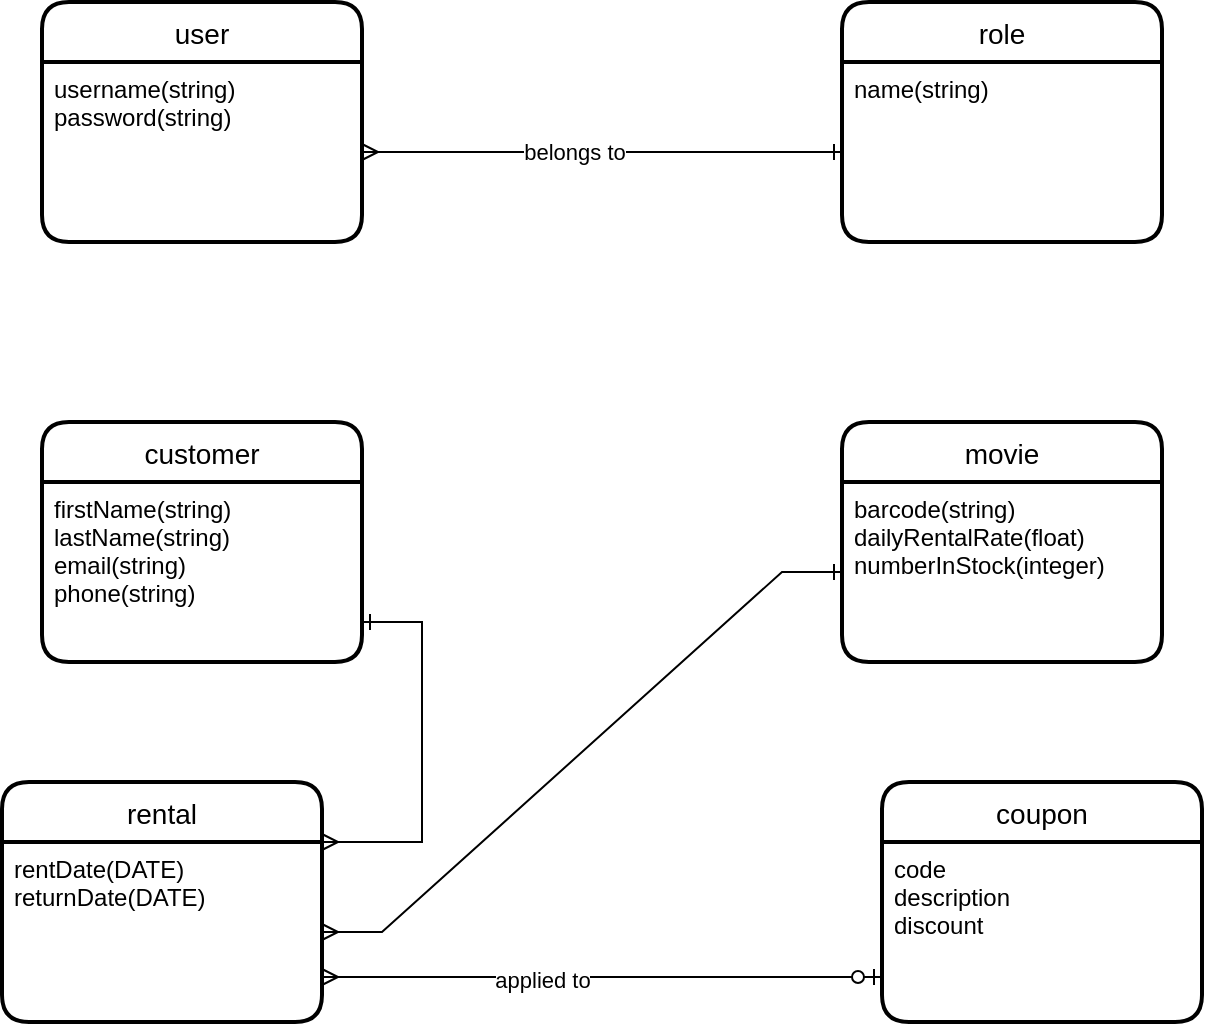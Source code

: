 <mxfile version="14.6.10" type="github">
  <diagram id="YViYlU2Cfpw91xuOrRHd" name="Page-1">
    <mxGraphModel dx="976" dy="1687" grid="1" gridSize="10" guides="1" tooltips="1" connect="1" arrows="1" fold="1" page="1" pageScale="1" pageWidth="850" pageHeight="1100" math="0" shadow="0">
      <root>
        <mxCell id="0" />
        <mxCell id="1" parent="0" />
        <mxCell id="0DNDzNzhYgWVqlKoG2N6-1" value="customer" style="swimlane;childLayout=stackLayout;horizontal=1;startSize=30;horizontalStack=0;rounded=1;fontSize=14;fontStyle=0;strokeWidth=2;resizeParent=0;resizeLast=1;shadow=0;dashed=0;align=center;" vertex="1" parent="1">
          <mxGeometry x="120" y="180" width="160" height="120" as="geometry" />
        </mxCell>
        <mxCell id="0DNDzNzhYgWVqlKoG2N6-2" value="firstName(string)&#xa;lastName(string)&#xa;email(string)&#xa;phone(string)" style="align=left;strokeColor=none;fillColor=none;spacingLeft=4;fontSize=12;verticalAlign=top;resizable=0;rotatable=0;part=1;" vertex="1" parent="0DNDzNzhYgWVqlKoG2N6-1">
          <mxGeometry y="30" width="160" height="90" as="geometry" />
        </mxCell>
        <mxCell id="0DNDzNzhYgWVqlKoG2N6-3" value="movie" style="swimlane;childLayout=stackLayout;horizontal=1;startSize=30;horizontalStack=0;rounded=1;fontSize=14;fontStyle=0;strokeWidth=2;resizeParent=0;resizeLast=1;shadow=0;dashed=0;align=center;" vertex="1" parent="1">
          <mxGeometry x="520" y="180" width="160" height="120" as="geometry">
            <mxRectangle x="490" y="100" width="70" height="30" as="alternateBounds" />
          </mxGeometry>
        </mxCell>
        <mxCell id="0DNDzNzhYgWVqlKoG2N6-4" value="barcode(string)&#xa;dailyRentalRate(float)&#xa;numberInStock(integer)" style="align=left;strokeColor=none;fillColor=none;spacingLeft=4;fontSize=12;verticalAlign=top;resizable=0;rotatable=0;part=1;" vertex="1" parent="0DNDzNzhYgWVqlKoG2N6-3">
          <mxGeometry y="30" width="160" height="90" as="geometry" />
        </mxCell>
        <mxCell id="0DNDzNzhYgWVqlKoG2N6-11" value="rental" style="swimlane;childLayout=stackLayout;horizontal=1;startSize=30;horizontalStack=0;rounded=1;fontSize=14;fontStyle=0;strokeWidth=2;resizeParent=0;resizeLast=1;shadow=0;dashed=0;align=center;" vertex="1" parent="1">
          <mxGeometry x="100" y="360" width="160" height="120" as="geometry" />
        </mxCell>
        <mxCell id="0DNDzNzhYgWVqlKoG2N6-12" value="rentDate(DATE)&#xa;returnDate(DATE)&#xa;" style="align=left;strokeColor=none;fillColor=none;spacingLeft=4;fontSize=12;verticalAlign=top;resizable=0;rotatable=0;part=1;" vertex="1" parent="0DNDzNzhYgWVqlKoG2N6-11">
          <mxGeometry y="30" width="160" height="90" as="geometry" />
        </mxCell>
        <mxCell id="0DNDzNzhYgWVqlKoG2N6-13" value="" style="edgeStyle=entityRelationEdgeStyle;fontSize=12;html=1;endArrow=ERone;startArrow=ERmany;rounded=0;endFill=0;" edge="1" parent="1" source="0DNDzNzhYgWVqlKoG2N6-12" target="0DNDzNzhYgWVqlKoG2N6-4">
          <mxGeometry width="100" height="100" relative="1" as="geometry">
            <mxPoint x="490" y="350" as="sourcePoint" />
            <mxPoint x="590" y="250" as="targetPoint" />
          </mxGeometry>
        </mxCell>
        <mxCell id="0DNDzNzhYgWVqlKoG2N6-14" value="" style="edgeStyle=entityRelationEdgeStyle;fontSize=12;html=1;endArrow=ERmany;startArrow=ERone;rounded=0;entryX=1;entryY=0;entryDx=0;entryDy=0;endFill=0;startFill=0;" edge="1" parent="1" target="0DNDzNzhYgWVqlKoG2N6-12">
          <mxGeometry width="100" height="100" relative="1" as="geometry">
            <mxPoint x="280" y="280" as="sourcePoint" />
            <mxPoint x="400" y="370" as="targetPoint" />
          </mxGeometry>
        </mxCell>
        <mxCell id="0DNDzNzhYgWVqlKoG2N6-17" value="coupon" style="swimlane;childLayout=stackLayout;horizontal=1;startSize=30;horizontalStack=0;rounded=1;fontSize=14;fontStyle=0;strokeWidth=2;resizeParent=0;resizeLast=1;shadow=0;dashed=0;align=center;" vertex="1" parent="1">
          <mxGeometry x="540" y="360" width="160" height="120" as="geometry" />
        </mxCell>
        <mxCell id="0DNDzNzhYgWVqlKoG2N6-18" value="code&#xa;description&#xa;discount&#xa;" style="align=left;strokeColor=none;fillColor=none;spacingLeft=4;fontSize=12;verticalAlign=top;resizable=0;rotatable=0;part=1;" vertex="1" parent="0DNDzNzhYgWVqlKoG2N6-17">
          <mxGeometry y="30" width="160" height="90" as="geometry" />
        </mxCell>
        <mxCell id="0DNDzNzhYgWVqlKoG2N6-19" value="" style="edgeStyle=entityRelationEdgeStyle;fontSize=12;html=1;endArrow=ERzeroToOne;startArrow=ERmany;rounded=0;entryX=0;entryY=0.75;entryDx=0;entryDy=0;exitX=1;exitY=0.75;exitDx=0;exitDy=0;endFill=1;" edge="1" parent="1" source="0DNDzNzhYgWVqlKoG2N6-12" target="0DNDzNzhYgWVqlKoG2N6-18">
          <mxGeometry width="100" height="100" relative="1" as="geometry">
            <mxPoint x="440" y="460" as="sourcePoint" />
            <mxPoint x="390" y="525" as="targetPoint" />
          </mxGeometry>
        </mxCell>
        <mxCell id="0DNDzNzhYgWVqlKoG2N6-20" value="applied to" style="edgeLabel;html=1;align=center;verticalAlign=middle;resizable=0;points=[];" vertex="1" connectable="0" parent="0DNDzNzhYgWVqlKoG2N6-19">
          <mxGeometry x="-0.215" y="-1" relative="1" as="geometry">
            <mxPoint as="offset" />
          </mxGeometry>
        </mxCell>
        <mxCell id="0DNDzNzhYgWVqlKoG2N6-21" value="user" style="swimlane;childLayout=stackLayout;horizontal=1;startSize=30;horizontalStack=0;rounded=1;fontSize=14;fontStyle=0;strokeWidth=2;resizeParent=0;resizeLast=1;shadow=0;dashed=0;align=center;" vertex="1" parent="1">
          <mxGeometry x="120" y="-30" width="160" height="120" as="geometry" />
        </mxCell>
        <mxCell id="0DNDzNzhYgWVqlKoG2N6-22" value="username(string)&#xa;password(string)" style="align=left;strokeColor=none;fillColor=none;spacingLeft=4;fontSize=12;verticalAlign=top;resizable=0;rotatable=0;part=1;" vertex="1" parent="0DNDzNzhYgWVqlKoG2N6-21">
          <mxGeometry y="30" width="160" height="90" as="geometry" />
        </mxCell>
        <mxCell id="0DNDzNzhYgWVqlKoG2N6-25" value="" style="edgeStyle=entityRelationEdgeStyle;fontSize=12;html=1;endArrow=ERone;startArrow=ERmany;rounded=0;exitX=1;exitY=0.5;exitDx=0;exitDy=0;endFill=0;entryX=0;entryY=0.5;entryDx=0;entryDy=0;" edge="1" parent="1" source="0DNDzNzhYgWVqlKoG2N6-22" target="0DNDzNzhYgWVqlKoG2N6-29">
          <mxGeometry width="100" height="100" relative="1" as="geometry">
            <mxPoint x="325" y="100" as="sourcePoint" />
            <mxPoint x="270" y="-123" as="targetPoint" />
          </mxGeometry>
        </mxCell>
        <mxCell id="0DNDzNzhYgWVqlKoG2N6-32" value="belongs to" style="edgeLabel;html=1;align=center;verticalAlign=middle;resizable=0;points=[];" vertex="1" connectable="0" parent="0DNDzNzhYgWVqlKoG2N6-25">
          <mxGeometry x="-0.118" relative="1" as="geometry">
            <mxPoint as="offset" />
          </mxGeometry>
        </mxCell>
        <mxCell id="0DNDzNzhYgWVqlKoG2N6-28" value="role" style="swimlane;childLayout=stackLayout;horizontal=1;startSize=30;horizontalStack=0;rounded=1;fontSize=14;fontStyle=0;strokeWidth=2;resizeParent=0;resizeLast=1;shadow=0;dashed=0;align=center;" vertex="1" parent="1">
          <mxGeometry x="520" y="-30" width="160" height="120" as="geometry" />
        </mxCell>
        <mxCell id="0DNDzNzhYgWVqlKoG2N6-29" value="name(string)" style="align=left;strokeColor=none;fillColor=none;spacingLeft=4;fontSize=12;verticalAlign=top;resizable=0;rotatable=0;part=1;" vertex="1" parent="0DNDzNzhYgWVqlKoG2N6-28">
          <mxGeometry y="30" width="160" height="90" as="geometry" />
        </mxCell>
      </root>
    </mxGraphModel>
  </diagram>
</mxfile>
